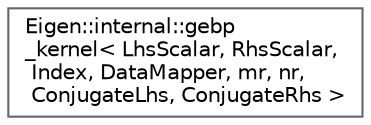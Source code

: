 digraph "类继承关系图"
{
 // LATEX_PDF_SIZE
  bgcolor="transparent";
  edge [fontname=Helvetica,fontsize=10,labelfontname=Helvetica,labelfontsize=10];
  node [fontname=Helvetica,fontsize=10,shape=box,height=0.2,width=0.4];
  rankdir="LR";
  Node0 [id="Node000000",label="Eigen::internal::gebp\l_kernel\< LhsScalar, RhsScalar,\l Index, DataMapper, mr, nr,\l ConjugateLhs, ConjugateRhs \>",height=0.2,width=0.4,color="grey40", fillcolor="white", style="filled",URL="$struct_eigen_1_1internal_1_1gebp__kernel.html",tooltip=" "];
}
